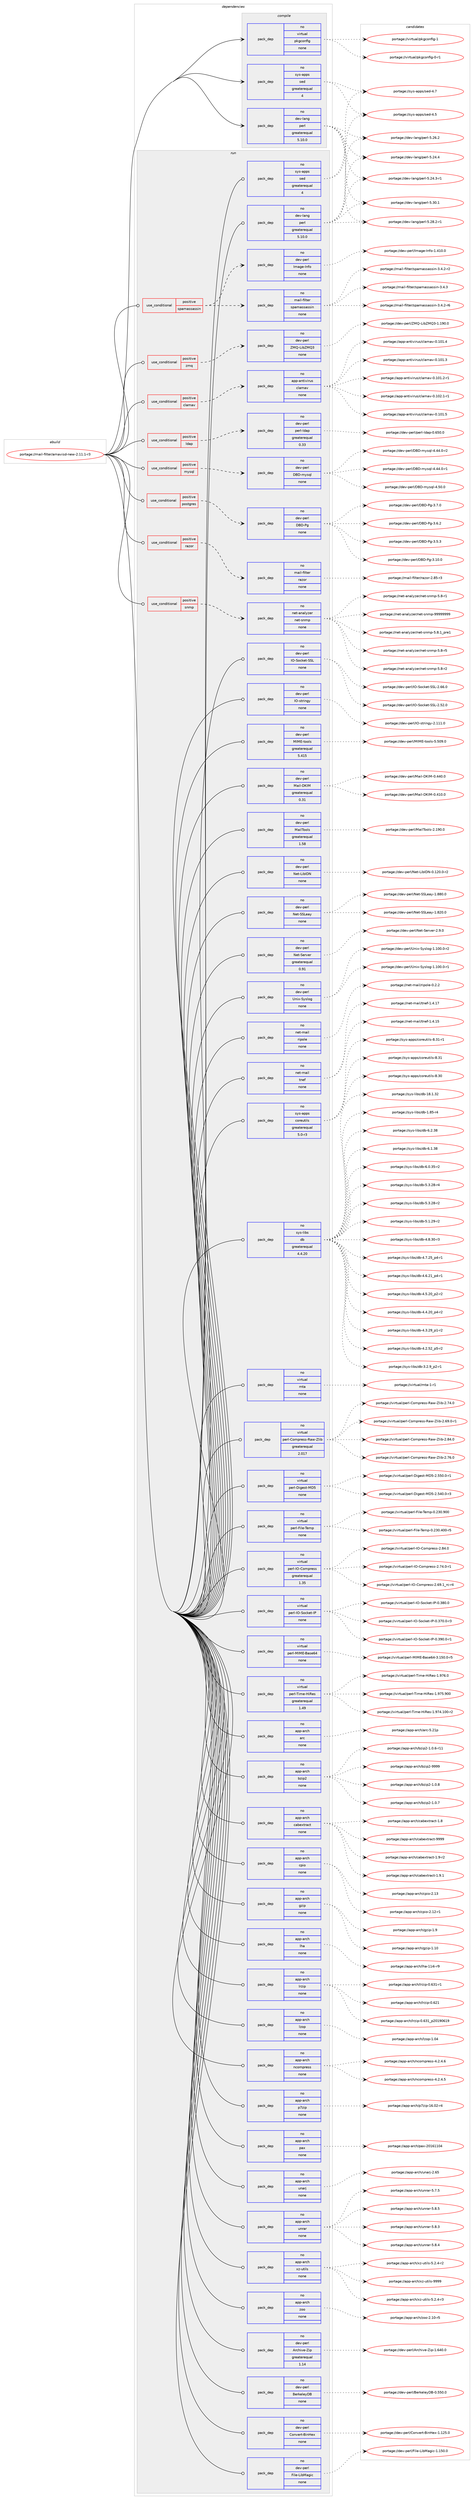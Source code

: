 digraph prolog {

# *************
# Graph options
# *************

newrank=true;
concentrate=true;
compound=true;
graph [rankdir=LR,fontname=Helvetica,fontsize=10,ranksep=1.5];#, ranksep=2.5, nodesep=0.2];
edge  [arrowhead=vee];
node  [fontname=Helvetica,fontsize=10];

# **********
# The ebuild
# **********

subgraph cluster_leftcol {
color=gray;
label=<<i>ebuild</i>>;
id [label="portage://mail-filter/amavisd-new-2.11.1-r3", color=red, width=4, href="../mail-filter/amavisd-new-2.11.1-r3.svg"];
}

# ****************
# The dependencies
# ****************

subgraph cluster_midcol {
color=gray;
label=<<i>dependencies</i>>;
subgraph cluster_compile {
fillcolor="#eeeeee";
style=filled;
label=<<i>compile</i>>;
subgraph pack176975 {
dependency234071 [label=<<TABLE BORDER="0" CELLBORDER="1" CELLSPACING="0" CELLPADDING="4" WIDTH="220"><TR><TD ROWSPAN="6" CELLPADDING="30">pack_dep</TD></TR><TR><TD WIDTH="110">no</TD></TR><TR><TD>dev-lang</TD></TR><TR><TD>perl</TD></TR><TR><TD>greaterequal</TD></TR><TR><TD>5.10.0</TD></TR></TABLE>>, shape=none, color=blue];
}
id:e -> dependency234071:w [weight=20,style="solid",arrowhead="vee"];
subgraph pack176976 {
dependency234072 [label=<<TABLE BORDER="0" CELLBORDER="1" CELLSPACING="0" CELLPADDING="4" WIDTH="220"><TR><TD ROWSPAN="6" CELLPADDING="30">pack_dep</TD></TR><TR><TD WIDTH="110">no</TD></TR><TR><TD>sys-apps</TD></TR><TR><TD>sed</TD></TR><TR><TD>greaterequal</TD></TR><TR><TD>4</TD></TR></TABLE>>, shape=none, color=blue];
}
id:e -> dependency234072:w [weight=20,style="solid",arrowhead="vee"];
subgraph pack176977 {
dependency234073 [label=<<TABLE BORDER="0" CELLBORDER="1" CELLSPACING="0" CELLPADDING="4" WIDTH="220"><TR><TD ROWSPAN="6" CELLPADDING="30">pack_dep</TD></TR><TR><TD WIDTH="110">no</TD></TR><TR><TD>virtual</TD></TR><TR><TD>pkgconfig</TD></TR><TR><TD>none</TD></TR><TR><TD></TD></TR></TABLE>>, shape=none, color=blue];
}
id:e -> dependency234073:w [weight=20,style="solid",arrowhead="vee"];
}
subgraph cluster_compileandrun {
fillcolor="#eeeeee";
style=filled;
label=<<i>compile and run</i>>;
}
subgraph cluster_run {
fillcolor="#eeeeee";
style=filled;
label=<<i>run</i>>;
subgraph cond53500 {
dependency234074 [label=<<TABLE BORDER="0" CELLBORDER="1" CELLSPACING="0" CELLPADDING="4"><TR><TD ROWSPAN="3" CELLPADDING="10">use_conditional</TD></TR><TR><TD>positive</TD></TR><TR><TD>clamav</TD></TR></TABLE>>, shape=none, color=red];
subgraph pack176978 {
dependency234075 [label=<<TABLE BORDER="0" CELLBORDER="1" CELLSPACING="0" CELLPADDING="4" WIDTH="220"><TR><TD ROWSPAN="6" CELLPADDING="30">pack_dep</TD></TR><TR><TD WIDTH="110">no</TD></TR><TR><TD>app-antivirus</TD></TR><TR><TD>clamav</TD></TR><TR><TD>none</TD></TR><TR><TD></TD></TR></TABLE>>, shape=none, color=blue];
}
dependency234074:e -> dependency234075:w [weight=20,style="dashed",arrowhead="vee"];
}
id:e -> dependency234074:w [weight=20,style="solid",arrowhead="odot"];
subgraph cond53501 {
dependency234076 [label=<<TABLE BORDER="0" CELLBORDER="1" CELLSPACING="0" CELLPADDING="4"><TR><TD ROWSPAN="3" CELLPADDING="10">use_conditional</TD></TR><TR><TD>positive</TD></TR><TR><TD>ldap</TD></TR></TABLE>>, shape=none, color=red];
subgraph pack176979 {
dependency234077 [label=<<TABLE BORDER="0" CELLBORDER="1" CELLSPACING="0" CELLPADDING="4" WIDTH="220"><TR><TD ROWSPAN="6" CELLPADDING="30">pack_dep</TD></TR><TR><TD WIDTH="110">no</TD></TR><TR><TD>dev-perl</TD></TR><TR><TD>perl-ldap</TD></TR><TR><TD>greaterequal</TD></TR><TR><TD>0.33</TD></TR></TABLE>>, shape=none, color=blue];
}
dependency234076:e -> dependency234077:w [weight=20,style="dashed",arrowhead="vee"];
}
id:e -> dependency234076:w [weight=20,style="solid",arrowhead="odot"];
subgraph cond53502 {
dependency234078 [label=<<TABLE BORDER="0" CELLBORDER="1" CELLSPACING="0" CELLPADDING="4"><TR><TD ROWSPAN="3" CELLPADDING="10">use_conditional</TD></TR><TR><TD>positive</TD></TR><TR><TD>mysql</TD></TR></TABLE>>, shape=none, color=red];
subgraph pack176980 {
dependency234079 [label=<<TABLE BORDER="0" CELLBORDER="1" CELLSPACING="0" CELLPADDING="4" WIDTH="220"><TR><TD ROWSPAN="6" CELLPADDING="30">pack_dep</TD></TR><TR><TD WIDTH="110">no</TD></TR><TR><TD>dev-perl</TD></TR><TR><TD>DBD-mysql</TD></TR><TR><TD>none</TD></TR><TR><TD></TD></TR></TABLE>>, shape=none, color=blue];
}
dependency234078:e -> dependency234079:w [weight=20,style="dashed",arrowhead="vee"];
}
id:e -> dependency234078:w [weight=20,style="solid",arrowhead="odot"];
subgraph cond53503 {
dependency234080 [label=<<TABLE BORDER="0" CELLBORDER="1" CELLSPACING="0" CELLPADDING="4"><TR><TD ROWSPAN="3" CELLPADDING="10">use_conditional</TD></TR><TR><TD>positive</TD></TR><TR><TD>postgres</TD></TR></TABLE>>, shape=none, color=red];
subgraph pack176981 {
dependency234081 [label=<<TABLE BORDER="0" CELLBORDER="1" CELLSPACING="0" CELLPADDING="4" WIDTH="220"><TR><TD ROWSPAN="6" CELLPADDING="30">pack_dep</TD></TR><TR><TD WIDTH="110">no</TD></TR><TR><TD>dev-perl</TD></TR><TR><TD>DBD-Pg</TD></TR><TR><TD>none</TD></TR><TR><TD></TD></TR></TABLE>>, shape=none, color=blue];
}
dependency234080:e -> dependency234081:w [weight=20,style="dashed",arrowhead="vee"];
}
id:e -> dependency234080:w [weight=20,style="solid",arrowhead="odot"];
subgraph cond53504 {
dependency234082 [label=<<TABLE BORDER="0" CELLBORDER="1" CELLSPACING="0" CELLPADDING="4"><TR><TD ROWSPAN="3" CELLPADDING="10">use_conditional</TD></TR><TR><TD>positive</TD></TR><TR><TD>razor</TD></TR></TABLE>>, shape=none, color=red];
subgraph pack176982 {
dependency234083 [label=<<TABLE BORDER="0" CELLBORDER="1" CELLSPACING="0" CELLPADDING="4" WIDTH="220"><TR><TD ROWSPAN="6" CELLPADDING="30">pack_dep</TD></TR><TR><TD WIDTH="110">no</TD></TR><TR><TD>mail-filter</TD></TR><TR><TD>razor</TD></TR><TR><TD>none</TD></TR><TR><TD></TD></TR></TABLE>>, shape=none, color=blue];
}
dependency234082:e -> dependency234083:w [weight=20,style="dashed",arrowhead="vee"];
}
id:e -> dependency234082:w [weight=20,style="solid",arrowhead="odot"];
subgraph cond53505 {
dependency234084 [label=<<TABLE BORDER="0" CELLBORDER="1" CELLSPACING="0" CELLPADDING="4"><TR><TD ROWSPAN="3" CELLPADDING="10">use_conditional</TD></TR><TR><TD>positive</TD></TR><TR><TD>snmp</TD></TR></TABLE>>, shape=none, color=red];
subgraph pack176983 {
dependency234085 [label=<<TABLE BORDER="0" CELLBORDER="1" CELLSPACING="0" CELLPADDING="4" WIDTH="220"><TR><TD ROWSPAN="6" CELLPADDING="30">pack_dep</TD></TR><TR><TD WIDTH="110">no</TD></TR><TR><TD>net-analyzer</TD></TR><TR><TD>net-snmp</TD></TR><TR><TD>none</TD></TR><TR><TD></TD></TR></TABLE>>, shape=none, color=blue];
}
dependency234084:e -> dependency234085:w [weight=20,style="dashed",arrowhead="vee"];
}
id:e -> dependency234084:w [weight=20,style="solid",arrowhead="odot"];
subgraph cond53506 {
dependency234086 [label=<<TABLE BORDER="0" CELLBORDER="1" CELLSPACING="0" CELLPADDING="4"><TR><TD ROWSPAN="3" CELLPADDING="10">use_conditional</TD></TR><TR><TD>positive</TD></TR><TR><TD>spamassassin</TD></TR></TABLE>>, shape=none, color=red];
subgraph pack176984 {
dependency234087 [label=<<TABLE BORDER="0" CELLBORDER="1" CELLSPACING="0" CELLPADDING="4" WIDTH="220"><TR><TD ROWSPAN="6" CELLPADDING="30">pack_dep</TD></TR><TR><TD WIDTH="110">no</TD></TR><TR><TD>mail-filter</TD></TR><TR><TD>spamassassin</TD></TR><TR><TD>none</TD></TR><TR><TD></TD></TR></TABLE>>, shape=none, color=blue];
}
dependency234086:e -> dependency234087:w [weight=20,style="dashed",arrowhead="vee"];
subgraph pack176985 {
dependency234088 [label=<<TABLE BORDER="0" CELLBORDER="1" CELLSPACING="0" CELLPADDING="4" WIDTH="220"><TR><TD ROWSPAN="6" CELLPADDING="30">pack_dep</TD></TR><TR><TD WIDTH="110">no</TD></TR><TR><TD>dev-perl</TD></TR><TR><TD>Image-Info</TD></TR><TR><TD>none</TD></TR><TR><TD></TD></TR></TABLE>>, shape=none, color=blue];
}
dependency234086:e -> dependency234088:w [weight=20,style="dashed",arrowhead="vee"];
}
id:e -> dependency234086:w [weight=20,style="solid",arrowhead="odot"];
subgraph cond53507 {
dependency234089 [label=<<TABLE BORDER="0" CELLBORDER="1" CELLSPACING="0" CELLPADDING="4"><TR><TD ROWSPAN="3" CELLPADDING="10">use_conditional</TD></TR><TR><TD>positive</TD></TR><TR><TD>zmq</TD></TR></TABLE>>, shape=none, color=red];
subgraph pack176986 {
dependency234090 [label=<<TABLE BORDER="0" CELLBORDER="1" CELLSPACING="0" CELLPADDING="4" WIDTH="220"><TR><TD ROWSPAN="6" CELLPADDING="30">pack_dep</TD></TR><TR><TD WIDTH="110">no</TD></TR><TR><TD>dev-perl</TD></TR><TR><TD>ZMQ-LibZMQ3</TD></TR><TR><TD>none</TD></TR><TR><TD></TD></TR></TABLE>>, shape=none, color=blue];
}
dependency234089:e -> dependency234090:w [weight=20,style="dashed",arrowhead="vee"];
}
id:e -> dependency234089:w [weight=20,style="solid",arrowhead="odot"];
subgraph pack176987 {
dependency234091 [label=<<TABLE BORDER="0" CELLBORDER="1" CELLSPACING="0" CELLPADDING="4" WIDTH="220"><TR><TD ROWSPAN="6" CELLPADDING="30">pack_dep</TD></TR><TR><TD WIDTH="110">no</TD></TR><TR><TD>app-arch</TD></TR><TR><TD>arc</TD></TR><TR><TD>none</TD></TR><TR><TD></TD></TR></TABLE>>, shape=none, color=blue];
}
id:e -> dependency234091:w [weight=20,style="solid",arrowhead="odot"];
subgraph pack176988 {
dependency234092 [label=<<TABLE BORDER="0" CELLBORDER="1" CELLSPACING="0" CELLPADDING="4" WIDTH="220"><TR><TD ROWSPAN="6" CELLPADDING="30">pack_dep</TD></TR><TR><TD WIDTH="110">no</TD></TR><TR><TD>app-arch</TD></TR><TR><TD>bzip2</TD></TR><TR><TD>none</TD></TR><TR><TD></TD></TR></TABLE>>, shape=none, color=blue];
}
id:e -> dependency234092:w [weight=20,style="solid",arrowhead="odot"];
subgraph pack176989 {
dependency234093 [label=<<TABLE BORDER="0" CELLBORDER="1" CELLSPACING="0" CELLPADDING="4" WIDTH="220"><TR><TD ROWSPAN="6" CELLPADDING="30">pack_dep</TD></TR><TR><TD WIDTH="110">no</TD></TR><TR><TD>app-arch</TD></TR><TR><TD>cabextract</TD></TR><TR><TD>none</TD></TR><TR><TD></TD></TR></TABLE>>, shape=none, color=blue];
}
id:e -> dependency234093:w [weight=20,style="solid",arrowhead="odot"];
subgraph pack176990 {
dependency234094 [label=<<TABLE BORDER="0" CELLBORDER="1" CELLSPACING="0" CELLPADDING="4" WIDTH="220"><TR><TD ROWSPAN="6" CELLPADDING="30">pack_dep</TD></TR><TR><TD WIDTH="110">no</TD></TR><TR><TD>app-arch</TD></TR><TR><TD>cpio</TD></TR><TR><TD>none</TD></TR><TR><TD></TD></TR></TABLE>>, shape=none, color=blue];
}
id:e -> dependency234094:w [weight=20,style="solid",arrowhead="odot"];
subgraph pack176991 {
dependency234095 [label=<<TABLE BORDER="0" CELLBORDER="1" CELLSPACING="0" CELLPADDING="4" WIDTH="220"><TR><TD ROWSPAN="6" CELLPADDING="30">pack_dep</TD></TR><TR><TD WIDTH="110">no</TD></TR><TR><TD>app-arch</TD></TR><TR><TD>gzip</TD></TR><TR><TD>none</TD></TR><TR><TD></TD></TR></TABLE>>, shape=none, color=blue];
}
id:e -> dependency234095:w [weight=20,style="solid",arrowhead="odot"];
subgraph pack176992 {
dependency234096 [label=<<TABLE BORDER="0" CELLBORDER="1" CELLSPACING="0" CELLPADDING="4" WIDTH="220"><TR><TD ROWSPAN="6" CELLPADDING="30">pack_dep</TD></TR><TR><TD WIDTH="110">no</TD></TR><TR><TD>app-arch</TD></TR><TR><TD>lha</TD></TR><TR><TD>none</TD></TR><TR><TD></TD></TR></TABLE>>, shape=none, color=blue];
}
id:e -> dependency234096:w [weight=20,style="solid",arrowhead="odot"];
subgraph pack176993 {
dependency234097 [label=<<TABLE BORDER="0" CELLBORDER="1" CELLSPACING="0" CELLPADDING="4" WIDTH="220"><TR><TD ROWSPAN="6" CELLPADDING="30">pack_dep</TD></TR><TR><TD WIDTH="110">no</TD></TR><TR><TD>app-arch</TD></TR><TR><TD>lrzip</TD></TR><TR><TD>none</TD></TR><TR><TD></TD></TR></TABLE>>, shape=none, color=blue];
}
id:e -> dependency234097:w [weight=20,style="solid",arrowhead="odot"];
subgraph pack176994 {
dependency234098 [label=<<TABLE BORDER="0" CELLBORDER="1" CELLSPACING="0" CELLPADDING="4" WIDTH="220"><TR><TD ROWSPAN="6" CELLPADDING="30">pack_dep</TD></TR><TR><TD WIDTH="110">no</TD></TR><TR><TD>app-arch</TD></TR><TR><TD>lzop</TD></TR><TR><TD>none</TD></TR><TR><TD></TD></TR></TABLE>>, shape=none, color=blue];
}
id:e -> dependency234098:w [weight=20,style="solid",arrowhead="odot"];
subgraph pack176995 {
dependency234099 [label=<<TABLE BORDER="0" CELLBORDER="1" CELLSPACING="0" CELLPADDING="4" WIDTH="220"><TR><TD ROWSPAN="6" CELLPADDING="30">pack_dep</TD></TR><TR><TD WIDTH="110">no</TD></TR><TR><TD>app-arch</TD></TR><TR><TD>ncompress</TD></TR><TR><TD>none</TD></TR><TR><TD></TD></TR></TABLE>>, shape=none, color=blue];
}
id:e -> dependency234099:w [weight=20,style="solid",arrowhead="odot"];
subgraph pack176996 {
dependency234100 [label=<<TABLE BORDER="0" CELLBORDER="1" CELLSPACING="0" CELLPADDING="4" WIDTH="220"><TR><TD ROWSPAN="6" CELLPADDING="30">pack_dep</TD></TR><TR><TD WIDTH="110">no</TD></TR><TR><TD>app-arch</TD></TR><TR><TD>p7zip</TD></TR><TR><TD>none</TD></TR><TR><TD></TD></TR></TABLE>>, shape=none, color=blue];
}
id:e -> dependency234100:w [weight=20,style="solid",arrowhead="odot"];
subgraph pack176997 {
dependency234101 [label=<<TABLE BORDER="0" CELLBORDER="1" CELLSPACING="0" CELLPADDING="4" WIDTH="220"><TR><TD ROWSPAN="6" CELLPADDING="30">pack_dep</TD></TR><TR><TD WIDTH="110">no</TD></TR><TR><TD>app-arch</TD></TR><TR><TD>pax</TD></TR><TR><TD>none</TD></TR><TR><TD></TD></TR></TABLE>>, shape=none, color=blue];
}
id:e -> dependency234101:w [weight=20,style="solid",arrowhead="odot"];
subgraph pack176998 {
dependency234102 [label=<<TABLE BORDER="0" CELLBORDER="1" CELLSPACING="0" CELLPADDING="4" WIDTH="220"><TR><TD ROWSPAN="6" CELLPADDING="30">pack_dep</TD></TR><TR><TD WIDTH="110">no</TD></TR><TR><TD>app-arch</TD></TR><TR><TD>unarj</TD></TR><TR><TD>none</TD></TR><TR><TD></TD></TR></TABLE>>, shape=none, color=blue];
}
id:e -> dependency234102:w [weight=20,style="solid",arrowhead="odot"];
subgraph pack176999 {
dependency234103 [label=<<TABLE BORDER="0" CELLBORDER="1" CELLSPACING="0" CELLPADDING="4" WIDTH="220"><TR><TD ROWSPAN="6" CELLPADDING="30">pack_dep</TD></TR><TR><TD WIDTH="110">no</TD></TR><TR><TD>app-arch</TD></TR><TR><TD>unrar</TD></TR><TR><TD>none</TD></TR><TR><TD></TD></TR></TABLE>>, shape=none, color=blue];
}
id:e -> dependency234103:w [weight=20,style="solid",arrowhead="odot"];
subgraph pack177000 {
dependency234104 [label=<<TABLE BORDER="0" CELLBORDER="1" CELLSPACING="0" CELLPADDING="4" WIDTH="220"><TR><TD ROWSPAN="6" CELLPADDING="30">pack_dep</TD></TR><TR><TD WIDTH="110">no</TD></TR><TR><TD>app-arch</TD></TR><TR><TD>xz-utils</TD></TR><TR><TD>none</TD></TR><TR><TD></TD></TR></TABLE>>, shape=none, color=blue];
}
id:e -> dependency234104:w [weight=20,style="solid",arrowhead="odot"];
subgraph pack177001 {
dependency234105 [label=<<TABLE BORDER="0" CELLBORDER="1" CELLSPACING="0" CELLPADDING="4" WIDTH="220"><TR><TD ROWSPAN="6" CELLPADDING="30">pack_dep</TD></TR><TR><TD WIDTH="110">no</TD></TR><TR><TD>app-arch</TD></TR><TR><TD>zoo</TD></TR><TR><TD>none</TD></TR><TR><TD></TD></TR></TABLE>>, shape=none, color=blue];
}
id:e -> dependency234105:w [weight=20,style="solid",arrowhead="odot"];
subgraph pack177002 {
dependency234106 [label=<<TABLE BORDER="0" CELLBORDER="1" CELLSPACING="0" CELLPADDING="4" WIDTH="220"><TR><TD ROWSPAN="6" CELLPADDING="30">pack_dep</TD></TR><TR><TD WIDTH="110">no</TD></TR><TR><TD>dev-lang</TD></TR><TR><TD>perl</TD></TR><TR><TD>greaterequal</TD></TR><TR><TD>5.10.0</TD></TR></TABLE>>, shape=none, color=blue];
}
id:e -> dependency234106:w [weight=20,style="solid",arrowhead="odot"];
subgraph pack177003 {
dependency234107 [label=<<TABLE BORDER="0" CELLBORDER="1" CELLSPACING="0" CELLPADDING="4" WIDTH="220"><TR><TD ROWSPAN="6" CELLPADDING="30">pack_dep</TD></TR><TR><TD WIDTH="110">no</TD></TR><TR><TD>dev-perl</TD></TR><TR><TD>Archive-Zip</TD></TR><TR><TD>greaterequal</TD></TR><TR><TD>1.14</TD></TR></TABLE>>, shape=none, color=blue];
}
id:e -> dependency234107:w [weight=20,style="solid",arrowhead="odot"];
subgraph pack177004 {
dependency234108 [label=<<TABLE BORDER="0" CELLBORDER="1" CELLSPACING="0" CELLPADDING="4" WIDTH="220"><TR><TD ROWSPAN="6" CELLPADDING="30">pack_dep</TD></TR><TR><TD WIDTH="110">no</TD></TR><TR><TD>dev-perl</TD></TR><TR><TD>BerkeleyDB</TD></TR><TR><TD>none</TD></TR><TR><TD></TD></TR></TABLE>>, shape=none, color=blue];
}
id:e -> dependency234108:w [weight=20,style="solid",arrowhead="odot"];
subgraph pack177005 {
dependency234109 [label=<<TABLE BORDER="0" CELLBORDER="1" CELLSPACING="0" CELLPADDING="4" WIDTH="220"><TR><TD ROWSPAN="6" CELLPADDING="30">pack_dep</TD></TR><TR><TD WIDTH="110">no</TD></TR><TR><TD>dev-perl</TD></TR><TR><TD>Convert-BinHex</TD></TR><TR><TD>none</TD></TR><TR><TD></TD></TR></TABLE>>, shape=none, color=blue];
}
id:e -> dependency234109:w [weight=20,style="solid",arrowhead="odot"];
subgraph pack177006 {
dependency234110 [label=<<TABLE BORDER="0" CELLBORDER="1" CELLSPACING="0" CELLPADDING="4" WIDTH="220"><TR><TD ROWSPAN="6" CELLPADDING="30">pack_dep</TD></TR><TR><TD WIDTH="110">no</TD></TR><TR><TD>dev-perl</TD></TR><TR><TD>File-LibMagic</TD></TR><TR><TD>none</TD></TR><TR><TD></TD></TR></TABLE>>, shape=none, color=blue];
}
id:e -> dependency234110:w [weight=20,style="solid",arrowhead="odot"];
subgraph pack177007 {
dependency234111 [label=<<TABLE BORDER="0" CELLBORDER="1" CELLSPACING="0" CELLPADDING="4" WIDTH="220"><TR><TD ROWSPAN="6" CELLPADDING="30">pack_dep</TD></TR><TR><TD WIDTH="110">no</TD></TR><TR><TD>dev-perl</TD></TR><TR><TD>IO-Socket-SSL</TD></TR><TR><TD>none</TD></TR><TR><TD></TD></TR></TABLE>>, shape=none, color=blue];
}
id:e -> dependency234111:w [weight=20,style="solid",arrowhead="odot"];
subgraph pack177008 {
dependency234112 [label=<<TABLE BORDER="0" CELLBORDER="1" CELLSPACING="0" CELLPADDING="4" WIDTH="220"><TR><TD ROWSPAN="6" CELLPADDING="30">pack_dep</TD></TR><TR><TD WIDTH="110">no</TD></TR><TR><TD>dev-perl</TD></TR><TR><TD>IO-stringy</TD></TR><TR><TD>none</TD></TR><TR><TD></TD></TR></TABLE>>, shape=none, color=blue];
}
id:e -> dependency234112:w [weight=20,style="solid",arrowhead="odot"];
subgraph pack177009 {
dependency234113 [label=<<TABLE BORDER="0" CELLBORDER="1" CELLSPACING="0" CELLPADDING="4" WIDTH="220"><TR><TD ROWSPAN="6" CELLPADDING="30">pack_dep</TD></TR><TR><TD WIDTH="110">no</TD></TR><TR><TD>dev-perl</TD></TR><TR><TD>MIME-tools</TD></TR><TR><TD>greaterequal</TD></TR><TR><TD>5.415</TD></TR></TABLE>>, shape=none, color=blue];
}
id:e -> dependency234113:w [weight=20,style="solid",arrowhead="odot"];
subgraph pack177010 {
dependency234114 [label=<<TABLE BORDER="0" CELLBORDER="1" CELLSPACING="0" CELLPADDING="4" WIDTH="220"><TR><TD ROWSPAN="6" CELLPADDING="30">pack_dep</TD></TR><TR><TD WIDTH="110">no</TD></TR><TR><TD>dev-perl</TD></TR><TR><TD>Mail-DKIM</TD></TR><TR><TD>greaterequal</TD></TR><TR><TD>0.31</TD></TR></TABLE>>, shape=none, color=blue];
}
id:e -> dependency234114:w [weight=20,style="solid",arrowhead="odot"];
subgraph pack177011 {
dependency234115 [label=<<TABLE BORDER="0" CELLBORDER="1" CELLSPACING="0" CELLPADDING="4" WIDTH="220"><TR><TD ROWSPAN="6" CELLPADDING="30">pack_dep</TD></TR><TR><TD WIDTH="110">no</TD></TR><TR><TD>dev-perl</TD></TR><TR><TD>MailTools</TD></TR><TR><TD>greaterequal</TD></TR><TR><TD>1.58</TD></TR></TABLE>>, shape=none, color=blue];
}
id:e -> dependency234115:w [weight=20,style="solid",arrowhead="odot"];
subgraph pack177012 {
dependency234116 [label=<<TABLE BORDER="0" CELLBORDER="1" CELLSPACING="0" CELLPADDING="4" WIDTH="220"><TR><TD ROWSPAN="6" CELLPADDING="30">pack_dep</TD></TR><TR><TD WIDTH="110">no</TD></TR><TR><TD>dev-perl</TD></TR><TR><TD>Net-LibIDN</TD></TR><TR><TD>none</TD></TR><TR><TD></TD></TR></TABLE>>, shape=none, color=blue];
}
id:e -> dependency234116:w [weight=20,style="solid",arrowhead="odot"];
subgraph pack177013 {
dependency234117 [label=<<TABLE BORDER="0" CELLBORDER="1" CELLSPACING="0" CELLPADDING="4" WIDTH="220"><TR><TD ROWSPAN="6" CELLPADDING="30">pack_dep</TD></TR><TR><TD WIDTH="110">no</TD></TR><TR><TD>dev-perl</TD></TR><TR><TD>Net-SSLeay</TD></TR><TR><TD>none</TD></TR><TR><TD></TD></TR></TABLE>>, shape=none, color=blue];
}
id:e -> dependency234117:w [weight=20,style="solid",arrowhead="odot"];
subgraph pack177014 {
dependency234118 [label=<<TABLE BORDER="0" CELLBORDER="1" CELLSPACING="0" CELLPADDING="4" WIDTH="220"><TR><TD ROWSPAN="6" CELLPADDING="30">pack_dep</TD></TR><TR><TD WIDTH="110">no</TD></TR><TR><TD>dev-perl</TD></TR><TR><TD>Net-Server</TD></TR><TR><TD>greaterequal</TD></TR><TR><TD>0.91</TD></TR></TABLE>>, shape=none, color=blue];
}
id:e -> dependency234118:w [weight=20,style="solid",arrowhead="odot"];
subgraph pack177015 {
dependency234119 [label=<<TABLE BORDER="0" CELLBORDER="1" CELLSPACING="0" CELLPADDING="4" WIDTH="220"><TR><TD ROWSPAN="6" CELLPADDING="30">pack_dep</TD></TR><TR><TD WIDTH="110">no</TD></TR><TR><TD>dev-perl</TD></TR><TR><TD>Unix-Syslog</TD></TR><TR><TD>none</TD></TR><TR><TD></TD></TR></TABLE>>, shape=none, color=blue];
}
id:e -> dependency234119:w [weight=20,style="solid",arrowhead="odot"];
subgraph pack177016 {
dependency234120 [label=<<TABLE BORDER="0" CELLBORDER="1" CELLSPACING="0" CELLPADDING="4" WIDTH="220"><TR><TD ROWSPAN="6" CELLPADDING="30">pack_dep</TD></TR><TR><TD WIDTH="110">no</TD></TR><TR><TD>net-mail</TD></TR><TR><TD>ripole</TD></TR><TR><TD>none</TD></TR><TR><TD></TD></TR></TABLE>>, shape=none, color=blue];
}
id:e -> dependency234120:w [weight=20,style="solid",arrowhead="odot"];
subgraph pack177017 {
dependency234121 [label=<<TABLE BORDER="0" CELLBORDER="1" CELLSPACING="0" CELLPADDING="4" WIDTH="220"><TR><TD ROWSPAN="6" CELLPADDING="30">pack_dep</TD></TR><TR><TD WIDTH="110">no</TD></TR><TR><TD>net-mail</TD></TR><TR><TD>tnef</TD></TR><TR><TD>none</TD></TR><TR><TD></TD></TR></TABLE>>, shape=none, color=blue];
}
id:e -> dependency234121:w [weight=20,style="solid",arrowhead="odot"];
subgraph pack177018 {
dependency234122 [label=<<TABLE BORDER="0" CELLBORDER="1" CELLSPACING="0" CELLPADDING="4" WIDTH="220"><TR><TD ROWSPAN="6" CELLPADDING="30">pack_dep</TD></TR><TR><TD WIDTH="110">no</TD></TR><TR><TD>sys-apps</TD></TR><TR><TD>coreutils</TD></TR><TR><TD>greaterequal</TD></TR><TR><TD>5.0-r3</TD></TR></TABLE>>, shape=none, color=blue];
}
id:e -> dependency234122:w [weight=20,style="solid",arrowhead="odot"];
subgraph pack177019 {
dependency234123 [label=<<TABLE BORDER="0" CELLBORDER="1" CELLSPACING="0" CELLPADDING="4" WIDTH="220"><TR><TD ROWSPAN="6" CELLPADDING="30">pack_dep</TD></TR><TR><TD WIDTH="110">no</TD></TR><TR><TD>sys-apps</TD></TR><TR><TD>sed</TD></TR><TR><TD>greaterequal</TD></TR><TR><TD>4</TD></TR></TABLE>>, shape=none, color=blue];
}
id:e -> dependency234123:w [weight=20,style="solid",arrowhead="odot"];
subgraph pack177020 {
dependency234124 [label=<<TABLE BORDER="0" CELLBORDER="1" CELLSPACING="0" CELLPADDING="4" WIDTH="220"><TR><TD ROWSPAN="6" CELLPADDING="30">pack_dep</TD></TR><TR><TD WIDTH="110">no</TD></TR><TR><TD>sys-libs</TD></TR><TR><TD>db</TD></TR><TR><TD>greaterequal</TD></TR><TR><TD>4.4.20</TD></TR></TABLE>>, shape=none, color=blue];
}
id:e -> dependency234124:w [weight=20,style="solid",arrowhead="odot"];
subgraph pack177021 {
dependency234125 [label=<<TABLE BORDER="0" CELLBORDER="1" CELLSPACING="0" CELLPADDING="4" WIDTH="220"><TR><TD ROWSPAN="6" CELLPADDING="30">pack_dep</TD></TR><TR><TD WIDTH="110">no</TD></TR><TR><TD>virtual</TD></TR><TR><TD>mta</TD></TR><TR><TD>none</TD></TR><TR><TD></TD></TR></TABLE>>, shape=none, color=blue];
}
id:e -> dependency234125:w [weight=20,style="solid",arrowhead="odot"];
subgraph pack177022 {
dependency234126 [label=<<TABLE BORDER="0" CELLBORDER="1" CELLSPACING="0" CELLPADDING="4" WIDTH="220"><TR><TD ROWSPAN="6" CELLPADDING="30">pack_dep</TD></TR><TR><TD WIDTH="110">no</TD></TR><TR><TD>virtual</TD></TR><TR><TD>perl-Compress-Raw-Zlib</TD></TR><TR><TD>greaterequal</TD></TR><TR><TD>2.017</TD></TR></TABLE>>, shape=none, color=blue];
}
id:e -> dependency234126:w [weight=20,style="solid",arrowhead="odot"];
subgraph pack177023 {
dependency234127 [label=<<TABLE BORDER="0" CELLBORDER="1" CELLSPACING="0" CELLPADDING="4" WIDTH="220"><TR><TD ROWSPAN="6" CELLPADDING="30">pack_dep</TD></TR><TR><TD WIDTH="110">no</TD></TR><TR><TD>virtual</TD></TR><TR><TD>perl-Digest-MD5</TD></TR><TR><TD>none</TD></TR><TR><TD></TD></TR></TABLE>>, shape=none, color=blue];
}
id:e -> dependency234127:w [weight=20,style="solid",arrowhead="odot"];
subgraph pack177024 {
dependency234128 [label=<<TABLE BORDER="0" CELLBORDER="1" CELLSPACING="0" CELLPADDING="4" WIDTH="220"><TR><TD ROWSPAN="6" CELLPADDING="30">pack_dep</TD></TR><TR><TD WIDTH="110">no</TD></TR><TR><TD>virtual</TD></TR><TR><TD>perl-File-Temp</TD></TR><TR><TD>none</TD></TR><TR><TD></TD></TR></TABLE>>, shape=none, color=blue];
}
id:e -> dependency234128:w [weight=20,style="solid",arrowhead="odot"];
subgraph pack177025 {
dependency234129 [label=<<TABLE BORDER="0" CELLBORDER="1" CELLSPACING="0" CELLPADDING="4" WIDTH="220"><TR><TD ROWSPAN="6" CELLPADDING="30">pack_dep</TD></TR><TR><TD WIDTH="110">no</TD></TR><TR><TD>virtual</TD></TR><TR><TD>perl-IO-Compress</TD></TR><TR><TD>greaterequal</TD></TR><TR><TD>1.35</TD></TR></TABLE>>, shape=none, color=blue];
}
id:e -> dependency234129:w [weight=20,style="solid",arrowhead="odot"];
subgraph pack177026 {
dependency234130 [label=<<TABLE BORDER="0" CELLBORDER="1" CELLSPACING="0" CELLPADDING="4" WIDTH="220"><TR><TD ROWSPAN="6" CELLPADDING="30">pack_dep</TD></TR><TR><TD WIDTH="110">no</TD></TR><TR><TD>virtual</TD></TR><TR><TD>perl-IO-Socket-IP</TD></TR><TR><TD>none</TD></TR><TR><TD></TD></TR></TABLE>>, shape=none, color=blue];
}
id:e -> dependency234130:w [weight=20,style="solid",arrowhead="odot"];
subgraph pack177027 {
dependency234131 [label=<<TABLE BORDER="0" CELLBORDER="1" CELLSPACING="0" CELLPADDING="4" WIDTH="220"><TR><TD ROWSPAN="6" CELLPADDING="30">pack_dep</TD></TR><TR><TD WIDTH="110">no</TD></TR><TR><TD>virtual</TD></TR><TR><TD>perl-MIME-Base64</TD></TR><TR><TD>none</TD></TR><TR><TD></TD></TR></TABLE>>, shape=none, color=blue];
}
id:e -> dependency234131:w [weight=20,style="solid",arrowhead="odot"];
subgraph pack177028 {
dependency234132 [label=<<TABLE BORDER="0" CELLBORDER="1" CELLSPACING="0" CELLPADDING="4" WIDTH="220"><TR><TD ROWSPAN="6" CELLPADDING="30">pack_dep</TD></TR><TR><TD WIDTH="110">no</TD></TR><TR><TD>virtual</TD></TR><TR><TD>perl-Time-HiRes</TD></TR><TR><TD>greaterequal</TD></TR><TR><TD>1.49</TD></TR></TABLE>>, shape=none, color=blue];
}
id:e -> dependency234132:w [weight=20,style="solid",arrowhead="odot"];
}
}

# **************
# The candidates
# **************

subgraph cluster_choices {
rank=same;
color=gray;
label=<<i>candidates</i>>;

subgraph choice176975 {
color=black;
nodesep=1;
choice10010111845108971101034711210111410845534651484649 [label="portage://dev-lang/perl-5.30.1", color=red, width=4,href="../dev-lang/perl-5.30.1.svg"];
choice100101118451089711010347112101114108455346505646504511449 [label="portage://dev-lang/perl-5.28.2-r1", color=red, width=4,href="../dev-lang/perl-5.28.2-r1.svg"];
choice10010111845108971101034711210111410845534650544650 [label="portage://dev-lang/perl-5.26.2", color=red, width=4,href="../dev-lang/perl-5.26.2.svg"];
choice10010111845108971101034711210111410845534650524652 [label="portage://dev-lang/perl-5.24.4", color=red, width=4,href="../dev-lang/perl-5.24.4.svg"];
choice100101118451089711010347112101114108455346505246514511449 [label="portage://dev-lang/perl-5.24.3-r1", color=red, width=4,href="../dev-lang/perl-5.24.3-r1.svg"];
dependency234071:e -> choice10010111845108971101034711210111410845534651484649:w [style=dotted,weight="100"];
dependency234071:e -> choice100101118451089711010347112101114108455346505646504511449:w [style=dotted,weight="100"];
dependency234071:e -> choice10010111845108971101034711210111410845534650544650:w [style=dotted,weight="100"];
dependency234071:e -> choice10010111845108971101034711210111410845534650524652:w [style=dotted,weight="100"];
dependency234071:e -> choice100101118451089711010347112101114108455346505246514511449:w [style=dotted,weight="100"];
}
subgraph choice176976 {
color=black;
nodesep=1;
choice11512111545971121121154711510110045524655 [label="portage://sys-apps/sed-4.7", color=red, width=4,href="../sys-apps/sed-4.7.svg"];
choice11512111545971121121154711510110045524653 [label="portage://sys-apps/sed-4.5", color=red, width=4,href="../sys-apps/sed-4.5.svg"];
dependency234072:e -> choice11512111545971121121154711510110045524655:w [style=dotted,weight="100"];
dependency234072:e -> choice11512111545971121121154711510110045524653:w [style=dotted,weight="100"];
}
subgraph choice176977 {
color=black;
nodesep=1;
choice1181051141161179710847112107103991111101021051034549 [label="portage://virtual/pkgconfig-1", color=red, width=4,href="../virtual/pkgconfig-1.svg"];
choice11810511411611797108471121071039911111010210510345484511449 [label="portage://virtual/pkgconfig-0-r1", color=red, width=4,href="../virtual/pkgconfig-0-r1.svg"];
dependency234073:e -> choice1181051141161179710847112107103991111101021051034549:w [style=dotted,weight="100"];
dependency234073:e -> choice11810511411611797108471121071039911111010210510345484511449:w [style=dotted,weight="100"];
}
subgraph choice176978 {
color=black;
nodesep=1;
choice9711211245971101161051181051141171154799108971099711845484649485046494511449 [label="portage://app-antivirus/clamav-0.102.1-r1", color=red, width=4,href="../app-antivirus/clamav-0.102.1-r1.svg"];
choice971121124597110116105118105114117115479910897109971184548464948494653 [label="portage://app-antivirus/clamav-0.101.5", color=red, width=4,href="../app-antivirus/clamav-0.101.5.svg"];
choice971121124597110116105118105114117115479910897109971184548464948494652 [label="portage://app-antivirus/clamav-0.101.4", color=red, width=4,href="../app-antivirus/clamav-0.101.4.svg"];
choice971121124597110116105118105114117115479910897109971184548464948494651 [label="portage://app-antivirus/clamav-0.101.3", color=red, width=4,href="../app-antivirus/clamav-0.101.3.svg"];
choice9711211245971101161051181051141171154799108971099711845484649484946504511449 [label="portage://app-antivirus/clamav-0.101.2-r1", color=red, width=4,href="../app-antivirus/clamav-0.101.2-r1.svg"];
dependency234075:e -> choice9711211245971101161051181051141171154799108971099711845484649485046494511449:w [style=dotted,weight="100"];
dependency234075:e -> choice971121124597110116105118105114117115479910897109971184548464948494653:w [style=dotted,weight="100"];
dependency234075:e -> choice971121124597110116105118105114117115479910897109971184548464948494652:w [style=dotted,weight="100"];
dependency234075:e -> choice971121124597110116105118105114117115479910897109971184548464948494651:w [style=dotted,weight="100"];
dependency234075:e -> choice9711211245971101161051181051141171154799108971099711845484649484946504511449:w [style=dotted,weight="100"];
}
subgraph choice176979 {
color=black;
nodesep=1;
choice100101118451121011141084711210111410845108100971124548465453484648 [label="portage://dev-perl/perl-ldap-0.650.0", color=red, width=4,href="../dev-perl/perl-ldap-0.650.0.svg"];
dependency234077:e -> choice100101118451121011141084711210111410845108100971124548465453484648:w [style=dotted,weight="100"];
}
subgraph choice176980 {
color=black;
nodesep=1;
choice10010111845112101114108476866684510912111511310845524653484648 [label="portage://dev-perl/DBD-mysql-4.50.0", color=red, width=4,href="../dev-perl/DBD-mysql-4.50.0.svg"];
choice100101118451121011141084768666845109121115113108455246525246484511450 [label="portage://dev-perl/DBD-mysql-4.44.0-r2", color=red, width=4,href="../dev-perl/DBD-mysql-4.44.0-r2.svg"];
choice100101118451121011141084768666845109121115113108455246525246484511449 [label="portage://dev-perl/DBD-mysql-4.44.0-r1", color=red, width=4,href="../dev-perl/DBD-mysql-4.44.0-r1.svg"];
dependency234079:e -> choice10010111845112101114108476866684510912111511310845524653484648:w [style=dotted,weight="100"];
dependency234079:e -> choice100101118451121011141084768666845109121115113108455246525246484511450:w [style=dotted,weight="100"];
dependency234079:e -> choice100101118451121011141084768666845109121115113108455246525246484511449:w [style=dotted,weight="100"];
}
subgraph choice176981 {
color=black;
nodesep=1;
choice10010111845112101114108476866684580103455146554648 [label="portage://dev-perl/DBD-Pg-3.7.0", color=red, width=4,href="../dev-perl/DBD-Pg-3.7.0.svg"];
choice10010111845112101114108476866684580103455146544650 [label="portage://dev-perl/DBD-Pg-3.6.2", color=red, width=4,href="../dev-perl/DBD-Pg-3.6.2.svg"];
choice10010111845112101114108476866684580103455146534651 [label="portage://dev-perl/DBD-Pg-3.5.3", color=red, width=4,href="../dev-perl/DBD-Pg-3.5.3.svg"];
choice1001011184511210111410847686668458010345514649484648 [label="portage://dev-perl/DBD-Pg-3.10.0", color=red, width=4,href="../dev-perl/DBD-Pg-3.10.0.svg"];
dependency234081:e -> choice10010111845112101114108476866684580103455146554648:w [style=dotted,weight="100"];
dependency234081:e -> choice10010111845112101114108476866684580103455146544650:w [style=dotted,weight="100"];
dependency234081:e -> choice10010111845112101114108476866684580103455146534651:w [style=dotted,weight="100"];
dependency234081:e -> choice1001011184511210111410847686668458010345514649484648:w [style=dotted,weight="100"];
}
subgraph choice176982 {
color=black;
nodesep=1;
choice1099710510845102105108116101114471149712211111445504656534511451 [label="portage://mail-filter/razor-2.85-r3", color=red, width=4,href="../mail-filter/razor-2.85-r3.svg"];
dependency234083:e -> choice1099710510845102105108116101114471149712211111445504656534511451:w [style=dotted,weight="100"];
}
subgraph choice176983 {
color=black;
nodesep=1;
choice1101011164597110971081211221011144711010111645115110109112455757575757575757 [label="portage://net-analyzer/net-snmp-99999999", color=red, width=4,href="../net-analyzer/net-snmp-99999999.svg"];
choice11010111645971109710812112210111447110101116451151101091124553465646499511211410149 [label="portage://net-analyzer/net-snmp-5.8.1_pre1", color=red, width=4,href="../net-analyzer/net-snmp-5.8.1_pre1.svg"];
choice1101011164597110971081211221011144711010111645115110109112455346564511453 [label="portage://net-analyzer/net-snmp-5.8-r5", color=red, width=4,href="../net-analyzer/net-snmp-5.8-r5.svg"];
choice1101011164597110971081211221011144711010111645115110109112455346564511450 [label="portage://net-analyzer/net-snmp-5.8-r2", color=red, width=4,href="../net-analyzer/net-snmp-5.8-r2.svg"];
choice1101011164597110971081211221011144711010111645115110109112455346564511449 [label="portage://net-analyzer/net-snmp-5.8-r1", color=red, width=4,href="../net-analyzer/net-snmp-5.8-r1.svg"];
dependency234085:e -> choice1101011164597110971081211221011144711010111645115110109112455757575757575757:w [style=dotted,weight="100"];
dependency234085:e -> choice11010111645971109710812112210111447110101116451151101091124553465646499511211410149:w [style=dotted,weight="100"];
dependency234085:e -> choice1101011164597110971081211221011144711010111645115110109112455346564511453:w [style=dotted,weight="100"];
dependency234085:e -> choice1101011164597110971081211221011144711010111645115110109112455346564511450:w [style=dotted,weight="100"];
dependency234085:e -> choice1101011164597110971081211221011144711010111645115110109112455346564511449:w [style=dotted,weight="100"];
}
subgraph choice176984 {
color=black;
nodesep=1;
choice109971051084510210510811610111447115112971099711511597115115105110455146524651 [label="portage://mail-filter/spamassassin-3.4.3", color=red, width=4,href="../mail-filter/spamassassin-3.4.3.svg"];
choice1099710510845102105108116101114471151129710997115115971151151051104551465246504511454 [label="portage://mail-filter/spamassassin-3.4.2-r6", color=red, width=4,href="../mail-filter/spamassassin-3.4.2-r6.svg"];
choice1099710510845102105108116101114471151129710997115115971151151051104551465246504511450 [label="portage://mail-filter/spamassassin-3.4.2-r2", color=red, width=4,href="../mail-filter/spamassassin-3.4.2-r2.svg"];
dependency234087:e -> choice109971051084510210510811610111447115112971099711511597115115105110455146524651:w [style=dotted,weight="100"];
dependency234087:e -> choice1099710510845102105108116101114471151129710997115115971151151051104551465246504511454:w [style=dotted,weight="100"];
dependency234087:e -> choice1099710510845102105108116101114471151129710997115115971151151051104551465246504511450:w [style=dotted,weight="100"];
}
subgraph choice176985 {
color=black;
nodesep=1;
choice1001011184511210111410847731099710310145731101021114549465249484648 [label="portage://dev-perl/Image-Info-1.410.0", color=red, width=4,href="../dev-perl/Image-Info-1.410.0.svg"];
dependency234088:e -> choice1001011184511210111410847731099710310145731101021114549465249484648:w [style=dotted,weight="100"];
}
subgraph choice176986 {
color=black;
nodesep=1;
choice1001011184511210111410847907781457610598907781514549464957484648 [label="portage://dev-perl/ZMQ-LibZMQ3-1.190.0", color=red, width=4,href="../dev-perl/ZMQ-LibZMQ3-1.190.0.svg"];
dependency234090:e -> choice1001011184511210111410847907781457610598907781514549464957484648:w [style=dotted,weight="100"];
}
subgraph choice176987 {
color=black;
nodesep=1;
choice971121124597114991044797114994553465049112 [label="portage://app-arch/arc-5.21p", color=red, width=4,href="../app-arch/arc-5.21p.svg"];
dependency234091:e -> choice971121124597114991044797114994553465049112:w [style=dotted,weight="100"];
}
subgraph choice176988 {
color=black;
nodesep=1;
choice971121124597114991044798122105112504557575757 [label="portage://app-arch/bzip2-9999", color=red, width=4,href="../app-arch/bzip2-9999.svg"];
choice97112112459711499104479812210511250454946484656 [label="portage://app-arch/bzip2-1.0.8", color=red, width=4,href="../app-arch/bzip2-1.0.8.svg"];
choice97112112459711499104479812210511250454946484655 [label="portage://app-arch/bzip2-1.0.7", color=red, width=4,href="../app-arch/bzip2-1.0.7.svg"];
choice97112112459711499104479812210511250454946484654451144949 [label="portage://app-arch/bzip2-1.0.6-r11", color=red, width=4,href="../app-arch/bzip2-1.0.6-r11.svg"];
dependency234092:e -> choice971121124597114991044798122105112504557575757:w [style=dotted,weight="100"];
dependency234092:e -> choice97112112459711499104479812210511250454946484656:w [style=dotted,weight="100"];
dependency234092:e -> choice97112112459711499104479812210511250454946484655:w [style=dotted,weight="100"];
dependency234092:e -> choice97112112459711499104479812210511250454946484654451144949:w [style=dotted,weight="100"];
}
subgraph choice176989 {
color=black;
nodesep=1;
choice971121124597114991044799979810112011611497991164557575757 [label="portage://app-arch/cabextract-9999", color=red, width=4,href="../app-arch/cabextract-9999.svg"];
choice97112112459711499104479997981011201161149799116454946574649 [label="portage://app-arch/cabextract-1.9.1", color=red, width=4,href="../app-arch/cabextract-1.9.1.svg"];
choice97112112459711499104479997981011201161149799116454946574511450 [label="portage://app-arch/cabextract-1.9-r2", color=red, width=4,href="../app-arch/cabextract-1.9-r2.svg"];
choice9711211245971149910447999798101120116114979911645494656 [label="portage://app-arch/cabextract-1.8", color=red, width=4,href="../app-arch/cabextract-1.8.svg"];
dependency234093:e -> choice971121124597114991044799979810112011611497991164557575757:w [style=dotted,weight="100"];
dependency234093:e -> choice97112112459711499104479997981011201161149799116454946574649:w [style=dotted,weight="100"];
dependency234093:e -> choice97112112459711499104479997981011201161149799116454946574511450:w [style=dotted,weight="100"];
dependency234093:e -> choice9711211245971149910447999798101120116114979911645494656:w [style=dotted,weight="100"];
}
subgraph choice176990 {
color=black;
nodesep=1;
choice9711211245971149910447991121051114550464951 [label="portage://app-arch/cpio-2.13", color=red, width=4,href="../app-arch/cpio-2.13.svg"];
choice97112112459711499104479911210511145504649504511449 [label="portage://app-arch/cpio-2.12-r1", color=red, width=4,href="../app-arch/cpio-2.12-r1.svg"];
dependency234094:e -> choice9711211245971149910447991121051114550464951:w [style=dotted,weight="100"];
dependency234094:e -> choice97112112459711499104479911210511145504649504511449:w [style=dotted,weight="100"];
}
subgraph choice176991 {
color=black;
nodesep=1;
choice971121124597114991044710312210511245494657 [label="portage://app-arch/gzip-1.9", color=red, width=4,href="../app-arch/gzip-1.9.svg"];
choice97112112459711499104471031221051124549464948 [label="portage://app-arch/gzip-1.10", color=red, width=4,href="../app-arch/gzip-1.10.svg"];
dependency234095:e -> choice971121124597114991044710312210511245494657:w [style=dotted,weight="100"];
dependency234095:e -> choice97112112459711499104471031221051124549464948:w [style=dotted,weight="100"];
}
subgraph choice176992 {
color=black;
nodesep=1;
choice971121124597114991044710810497454949521054511457 [label="portage://app-arch/lha-114i-r9", color=red, width=4,href="../app-arch/lha-114i-r9.svg"];
dependency234096:e -> choice971121124597114991044710810497454949521054511457:w [style=dotted,weight="100"];
}
subgraph choice176993 {
color=black;
nodesep=1;
choice9711211245971149910447108114122105112454846545149951125048495748544957 [label="portage://app-arch/lrzip-0.631_p20190619", color=red, width=4,href="../app-arch/lrzip-0.631_p20190619.svg"];
choice97112112459711499104471081141221051124548465451494511449 [label="portage://app-arch/lrzip-0.631-r1", color=red, width=4,href="../app-arch/lrzip-0.631-r1.svg"];
choice9711211245971149910447108114122105112454846545049 [label="portage://app-arch/lrzip-0.621", color=red, width=4,href="../app-arch/lrzip-0.621.svg"];
dependency234097:e -> choice9711211245971149910447108114122105112454846545149951125048495748544957:w [style=dotted,weight="100"];
dependency234097:e -> choice97112112459711499104471081141221051124548465451494511449:w [style=dotted,weight="100"];
dependency234097:e -> choice9711211245971149910447108114122105112454846545049:w [style=dotted,weight="100"];
}
subgraph choice176994 {
color=black;
nodesep=1;
choice97112112459711499104471081221111124549464852 [label="portage://app-arch/lzop-1.04", color=red, width=4,href="../app-arch/lzop-1.04.svg"];
dependency234098:e -> choice97112112459711499104471081221111124549464852:w [style=dotted,weight="100"];
}
subgraph choice176995 {
color=black;
nodesep=1;
choice9711211245971149910447110991111091121141011151154552465046524654 [label="portage://app-arch/ncompress-4.2.4.6", color=red, width=4,href="../app-arch/ncompress-4.2.4.6.svg"];
choice9711211245971149910447110991111091121141011151154552465046524653 [label="portage://app-arch/ncompress-4.2.4.5", color=red, width=4,href="../app-arch/ncompress-4.2.4.5.svg"];
dependency234099:e -> choice9711211245971149910447110991111091121141011151154552465046524654:w [style=dotted,weight="100"];
dependency234099:e -> choice9711211245971149910447110991111091121141011151154552465046524653:w [style=dotted,weight="100"];
}
subgraph choice176996 {
color=black;
nodesep=1;
choice9711211245971149910447112551221051124549544648504511452 [label="portage://app-arch/p7zip-16.02-r4", color=red, width=4,href="../app-arch/p7zip-16.02-r4.svg"];
dependency234100:e -> choice9711211245971149910447112551221051124549544648504511452:w [style=dotted,weight="100"];
}
subgraph choice176997 {
color=black;
nodesep=1;
choice971121124597114991044711297120455048495449494852 [label="portage://app-arch/pax-20161104", color=red, width=4,href="../app-arch/pax-20161104.svg"];
dependency234101:e -> choice971121124597114991044711297120455048495449494852:w [style=dotted,weight="100"];
}
subgraph choice176998 {
color=black;
nodesep=1;
choice9711211245971149910447117110971141064550465453 [label="portage://app-arch/unarj-2.65", color=red, width=4,href="../app-arch/unarj-2.65.svg"];
dependency234102:e -> choice9711211245971149910447117110971141064550465453:w [style=dotted,weight="100"];
}
subgraph choice176999 {
color=black;
nodesep=1;
choice971121124597114991044711711011497114455346564653 [label="portage://app-arch/unrar-5.8.5", color=red, width=4,href="../app-arch/unrar-5.8.5.svg"];
choice971121124597114991044711711011497114455346564652 [label="portage://app-arch/unrar-5.8.4", color=red, width=4,href="../app-arch/unrar-5.8.4.svg"];
choice971121124597114991044711711011497114455346564651 [label="portage://app-arch/unrar-5.8.3", color=red, width=4,href="../app-arch/unrar-5.8.3.svg"];
choice971121124597114991044711711011497114455346554653 [label="portage://app-arch/unrar-5.7.5", color=red, width=4,href="../app-arch/unrar-5.7.5.svg"];
dependency234103:e -> choice971121124597114991044711711011497114455346564653:w [style=dotted,weight="100"];
dependency234103:e -> choice971121124597114991044711711011497114455346564652:w [style=dotted,weight="100"];
dependency234103:e -> choice971121124597114991044711711011497114455346564651:w [style=dotted,weight="100"];
dependency234103:e -> choice971121124597114991044711711011497114455346554653:w [style=dotted,weight="100"];
}
subgraph choice177000 {
color=black;
nodesep=1;
choice9711211245971149910447120122451171161051081154557575757 [label="portage://app-arch/xz-utils-9999", color=red, width=4,href="../app-arch/xz-utils-9999.svg"];
choice9711211245971149910447120122451171161051081154553465046524511451 [label="portage://app-arch/xz-utils-5.2.4-r3", color=red, width=4,href="../app-arch/xz-utils-5.2.4-r3.svg"];
choice9711211245971149910447120122451171161051081154553465046524511450 [label="portage://app-arch/xz-utils-5.2.4-r2", color=red, width=4,href="../app-arch/xz-utils-5.2.4-r2.svg"];
dependency234104:e -> choice9711211245971149910447120122451171161051081154557575757:w [style=dotted,weight="100"];
dependency234104:e -> choice9711211245971149910447120122451171161051081154553465046524511451:w [style=dotted,weight="100"];
dependency234104:e -> choice9711211245971149910447120122451171161051081154553465046524511450:w [style=dotted,weight="100"];
}
subgraph choice177001 {
color=black;
nodesep=1;
choice971121124597114991044712211111145504649484511453 [label="portage://app-arch/zoo-2.10-r5", color=red, width=4,href="../app-arch/zoo-2.10-r5.svg"];
dependency234105:e -> choice971121124597114991044712211111145504649484511453:w [style=dotted,weight="100"];
}
subgraph choice177002 {
color=black;
nodesep=1;
choice10010111845108971101034711210111410845534651484649 [label="portage://dev-lang/perl-5.30.1", color=red, width=4,href="../dev-lang/perl-5.30.1.svg"];
choice100101118451089711010347112101114108455346505646504511449 [label="portage://dev-lang/perl-5.28.2-r1", color=red, width=4,href="../dev-lang/perl-5.28.2-r1.svg"];
choice10010111845108971101034711210111410845534650544650 [label="portage://dev-lang/perl-5.26.2", color=red, width=4,href="../dev-lang/perl-5.26.2.svg"];
choice10010111845108971101034711210111410845534650524652 [label="portage://dev-lang/perl-5.24.4", color=red, width=4,href="../dev-lang/perl-5.24.4.svg"];
choice100101118451089711010347112101114108455346505246514511449 [label="portage://dev-lang/perl-5.24.3-r1", color=red, width=4,href="../dev-lang/perl-5.24.3-r1.svg"];
dependency234106:e -> choice10010111845108971101034711210111410845534651484649:w [style=dotted,weight="100"];
dependency234106:e -> choice100101118451089711010347112101114108455346505646504511449:w [style=dotted,weight="100"];
dependency234106:e -> choice10010111845108971101034711210111410845534650544650:w [style=dotted,weight="100"];
dependency234106:e -> choice10010111845108971101034711210111410845534650524652:w [style=dotted,weight="100"];
dependency234106:e -> choice100101118451089711010347112101114108455346505246514511449:w [style=dotted,weight="100"];
}
subgraph choice177003 {
color=black;
nodesep=1;
choice1001011184511210111410847651149910410511810145901051124549465452484648 [label="portage://dev-perl/Archive-Zip-1.640.0", color=red, width=4,href="../dev-perl/Archive-Zip-1.640.0.svg"];
dependency234107:e -> choice1001011184511210111410847651149910410511810145901051124549465452484648:w [style=dotted,weight="100"];
}
subgraph choice177004 {
color=black;
nodesep=1;
choice10010111845112101114108476610111410710110810112168664548465353484648 [label="portage://dev-perl/BerkeleyDB-0.550.0", color=red, width=4,href="../dev-perl/BerkeleyDB-0.550.0.svg"];
dependency234108:e -> choice10010111845112101114108476610111410710110810112168664548465353484648:w [style=dotted,weight="100"];
}
subgraph choice177005 {
color=black;
nodesep=1;
choice1001011184511210111410847671111101181011141164566105110721011204549464950534648 [label="portage://dev-perl/Convert-BinHex-1.125.0", color=red, width=4,href="../dev-perl/Convert-BinHex-1.125.0.svg"];
dependency234109:e -> choice1001011184511210111410847671111101181011141164566105110721011204549464950534648:w [style=dotted,weight="100"];
}
subgraph choice177006 {
color=black;
nodesep=1;
choice1001011184511210111410847701051081014576105987797103105994549464953484648 [label="portage://dev-perl/File-LibMagic-1.150.0", color=red, width=4,href="../dev-perl/File-LibMagic-1.150.0.svg"];
dependency234110:e -> choice1001011184511210111410847701051081014576105987797103105994549464953484648:w [style=dotted,weight="100"];
}
subgraph choice177007 {
color=black;
nodesep=1;
choice100101118451121011141084773794583111991071011164583837645504654544648 [label="portage://dev-perl/IO-Socket-SSL-2.66.0", color=red, width=4,href="../dev-perl/IO-Socket-SSL-2.66.0.svg"];
choice100101118451121011141084773794583111991071011164583837645504653504648 [label="portage://dev-perl/IO-Socket-SSL-2.52.0", color=red, width=4,href="../dev-perl/IO-Socket-SSL-2.52.0.svg"];
dependency234111:e -> choice100101118451121011141084773794583111991071011164583837645504654544648:w [style=dotted,weight="100"];
dependency234111:e -> choice100101118451121011141084773794583111991071011164583837645504653504648:w [style=dotted,weight="100"];
}
subgraph choice177008 {
color=black;
nodesep=1;
choice10010111845112101114108477379451151161141051101031214550464949494648 [label="portage://dev-perl/IO-stringy-2.111.0", color=red, width=4,href="../dev-perl/IO-stringy-2.111.0.svg"];
dependency234112:e -> choice10010111845112101114108477379451151161141051101031214550464949494648:w [style=dotted,weight="100"];
}
subgraph choice177009 {
color=black;
nodesep=1;
choice100101118451121011141084777737769451161111111081154553465348574648 [label="portage://dev-perl/MIME-tools-5.509.0", color=red, width=4,href="../dev-perl/MIME-tools-5.509.0.svg"];
dependency234113:e -> choice100101118451121011141084777737769451161111111081154553465348574648:w [style=dotted,weight="100"];
}
subgraph choice177010 {
color=black;
nodesep=1;
choice1001011184511210111410847779710510845687573774548465252484648 [label="portage://dev-perl/Mail-DKIM-0.440.0", color=red, width=4,href="../dev-perl/Mail-DKIM-0.440.0.svg"];
choice1001011184511210111410847779710510845687573774548465249484648 [label="portage://dev-perl/Mail-DKIM-0.410.0", color=red, width=4,href="../dev-perl/Mail-DKIM-0.410.0.svg"];
dependency234114:e -> choice1001011184511210111410847779710510845687573774548465252484648:w [style=dotted,weight="100"];
dependency234114:e -> choice1001011184511210111410847779710510845687573774548465249484648:w [style=dotted,weight="100"];
}
subgraph choice177011 {
color=black;
nodesep=1;
choice10010111845112101114108477797105108841111111081154550464957484648 [label="portage://dev-perl/MailTools-2.190.0", color=red, width=4,href="../dev-perl/MailTools-2.190.0.svg"];
dependency234115:e -> choice10010111845112101114108477797105108841111111081154550464957484648:w [style=dotted,weight="100"];
}
subgraph choice177012 {
color=black;
nodesep=1;
choice10010111845112101114108477810111645761059873687845484649504846484511450 [label="portage://dev-perl/Net-LibIDN-0.120.0-r2", color=red, width=4,href="../dev-perl/Net-LibIDN-0.120.0-r2.svg"];
dependency234116:e -> choice10010111845112101114108477810111645761059873687845484649504846484511450:w [style=dotted,weight="100"];
}
subgraph choice177013 {
color=black;
nodesep=1;
choice10010111845112101114108477810111645838376101971214549465656484648 [label="portage://dev-perl/Net-SSLeay-1.880.0", color=red, width=4,href="../dev-perl/Net-SSLeay-1.880.0.svg"];
choice10010111845112101114108477810111645838376101971214549465650484648 [label="portage://dev-perl/Net-SSLeay-1.820.0", color=red, width=4,href="../dev-perl/Net-SSLeay-1.820.0.svg"];
dependency234117:e -> choice10010111845112101114108477810111645838376101971214549465656484648:w [style=dotted,weight="100"];
dependency234117:e -> choice10010111845112101114108477810111645838376101971214549465650484648:w [style=dotted,weight="100"];
}
subgraph choice177014 {
color=black;
nodesep=1;
choice1001011184511210111410847781011164583101114118101114455046574648 [label="portage://dev-perl/Net-Server-2.9.0", color=red, width=4,href="../dev-perl/Net-Server-2.9.0.svg"];
dependency234118:e -> choice1001011184511210111410847781011164583101114118101114455046574648:w [style=dotted,weight="100"];
}
subgraph choice177015 {
color=black;
nodesep=1;
choice100101118451121011141084785110105120458312111510811110345494649484846484511450 [label="portage://dev-perl/Unix-Syslog-1.100.0-r2", color=red, width=4,href="../dev-perl/Unix-Syslog-1.100.0-r2.svg"];
choice100101118451121011141084785110105120458312111510811110345494649484846484511449 [label="portage://dev-perl/Unix-Syslog-1.100.0-r1", color=red, width=4,href="../dev-perl/Unix-Syslog-1.100.0-r1.svg"];
dependency234119:e -> choice100101118451121011141084785110105120458312111510811110345494649484846484511450:w [style=dotted,weight="100"];
dependency234119:e -> choice100101118451121011141084785110105120458312111510811110345494649484846484511449:w [style=dotted,weight="100"];
}
subgraph choice177016 {
color=black;
nodesep=1;
choice110101116451099710510847114105112111108101454846504650 [label="portage://net-mail/ripole-0.2.2", color=red, width=4,href="../net-mail/ripole-0.2.2.svg"];
dependency234120:e -> choice110101116451099710510847114105112111108101454846504650:w [style=dotted,weight="100"];
}
subgraph choice177017 {
color=black;
nodesep=1;
choice11010111645109971051084711611010110245494652464955 [label="portage://net-mail/tnef-1.4.17", color=red, width=4,href="../net-mail/tnef-1.4.17.svg"];
choice11010111645109971051084711611010110245494652464953 [label="portage://net-mail/tnef-1.4.15", color=red, width=4,href="../net-mail/tnef-1.4.15.svg"];
dependency234121:e -> choice11010111645109971051084711611010110245494652464955:w [style=dotted,weight="100"];
dependency234121:e -> choice11010111645109971051084711611010110245494652464953:w [style=dotted,weight="100"];
}
subgraph choice177018 {
color=black;
nodesep=1;
choice1151211154597112112115479911111410111711610510811545564651494511449 [label="portage://sys-apps/coreutils-8.31-r1", color=red, width=4,href="../sys-apps/coreutils-8.31-r1.svg"];
choice115121115459711211211547991111141011171161051081154556465149 [label="portage://sys-apps/coreutils-8.31", color=red, width=4,href="../sys-apps/coreutils-8.31.svg"];
choice115121115459711211211547991111141011171161051081154556465148 [label="portage://sys-apps/coreutils-8.30", color=red, width=4,href="../sys-apps/coreutils-8.30.svg"];
dependency234122:e -> choice1151211154597112112115479911111410111711610510811545564651494511449:w [style=dotted,weight="100"];
dependency234122:e -> choice115121115459711211211547991111141011171161051081154556465149:w [style=dotted,weight="100"];
dependency234122:e -> choice115121115459711211211547991111141011171161051081154556465148:w [style=dotted,weight="100"];
}
subgraph choice177019 {
color=black;
nodesep=1;
choice11512111545971121121154711510110045524655 [label="portage://sys-apps/sed-4.7", color=red, width=4,href="../sys-apps/sed-4.7.svg"];
choice11512111545971121121154711510110045524653 [label="portage://sys-apps/sed-4.5", color=red, width=4,href="../sys-apps/sed-4.5.svg"];
dependency234123:e -> choice11512111545971121121154711510110045524655:w [style=dotted,weight="100"];
dependency234123:e -> choice11512111545971121121154711510110045524653:w [style=dotted,weight="100"];
}
subgraph choice177020 {
color=black;
nodesep=1;
choice1151211154510810598115471009845544650465156 [label="portage://sys-libs/db-6.2.38", color=red, width=4,href="../sys-libs/db-6.2.38.svg"];
choice1151211154510810598115471009845544649465156 [label="portage://sys-libs/db-6.1.38", color=red, width=4,href="../sys-libs/db-6.1.38.svg"];
choice11512111545108105981154710098455446484651534511450 [label="portage://sys-libs/db-6.0.35-r2", color=red, width=4,href="../sys-libs/db-6.0.35-r2.svg"];
choice11512111545108105981154710098455346514650564511452 [label="portage://sys-libs/db-5.3.28-r4", color=red, width=4,href="../sys-libs/db-5.3.28-r4.svg"];
choice11512111545108105981154710098455346514650564511450 [label="portage://sys-libs/db-5.3.28-r2", color=red, width=4,href="../sys-libs/db-5.3.28-r2.svg"];
choice11512111545108105981154710098455346494650574511450 [label="portage://sys-libs/db-5.1.29-r2", color=red, width=4,href="../sys-libs/db-5.1.29-r2.svg"];
choice11512111545108105981154710098455246564651484511451 [label="portage://sys-libs/db-4.8.30-r3", color=red, width=4,href="../sys-libs/db-4.8.30-r3.svg"];
choice115121115451081059811547100984552465546505395112524511449 [label="portage://sys-libs/db-4.7.25_p4-r1", color=red, width=4,href="../sys-libs/db-4.7.25_p4-r1.svg"];
choice115121115451081059811547100984552465446504995112524511449 [label="portage://sys-libs/db-4.6.21_p4-r1", color=red, width=4,href="../sys-libs/db-4.6.21_p4-r1.svg"];
choice115121115451081059811547100984552465346504895112504511450 [label="portage://sys-libs/db-4.5.20_p2-r2", color=red, width=4,href="../sys-libs/db-4.5.20_p2-r2.svg"];
choice115121115451081059811547100984552465246504895112524511450 [label="portage://sys-libs/db-4.4.20_p4-r2", color=red, width=4,href="../sys-libs/db-4.4.20_p4-r2.svg"];
choice115121115451081059811547100984552465146505795112494511450 [label="portage://sys-libs/db-4.3.29_p1-r2", color=red, width=4,href="../sys-libs/db-4.3.29_p1-r2.svg"];
choice115121115451081059811547100984552465046535095112534511450 [label="portage://sys-libs/db-4.2.52_p5-r2", color=red, width=4,href="../sys-libs/db-4.2.52_p5-r2.svg"];
choice1151211154510810598115471009845514650465795112504511449 [label="portage://sys-libs/db-3.2.9_p2-r1", color=red, width=4,href="../sys-libs/db-3.2.9_p2-r1.svg"];
choice115121115451081059811547100984549564649465150 [label="portage://sys-libs/db-18.1.32", color=red, width=4,href="../sys-libs/db-18.1.32.svg"];
choice1151211154510810598115471009845494656534511452 [label="portage://sys-libs/db-1.85-r4", color=red, width=4,href="../sys-libs/db-1.85-r4.svg"];
dependency234124:e -> choice1151211154510810598115471009845544650465156:w [style=dotted,weight="100"];
dependency234124:e -> choice1151211154510810598115471009845544649465156:w [style=dotted,weight="100"];
dependency234124:e -> choice11512111545108105981154710098455446484651534511450:w [style=dotted,weight="100"];
dependency234124:e -> choice11512111545108105981154710098455346514650564511452:w [style=dotted,weight="100"];
dependency234124:e -> choice11512111545108105981154710098455346514650564511450:w [style=dotted,weight="100"];
dependency234124:e -> choice11512111545108105981154710098455346494650574511450:w [style=dotted,weight="100"];
dependency234124:e -> choice11512111545108105981154710098455246564651484511451:w [style=dotted,weight="100"];
dependency234124:e -> choice115121115451081059811547100984552465546505395112524511449:w [style=dotted,weight="100"];
dependency234124:e -> choice115121115451081059811547100984552465446504995112524511449:w [style=dotted,weight="100"];
dependency234124:e -> choice115121115451081059811547100984552465346504895112504511450:w [style=dotted,weight="100"];
dependency234124:e -> choice115121115451081059811547100984552465246504895112524511450:w [style=dotted,weight="100"];
dependency234124:e -> choice115121115451081059811547100984552465146505795112494511450:w [style=dotted,weight="100"];
dependency234124:e -> choice115121115451081059811547100984552465046535095112534511450:w [style=dotted,weight="100"];
dependency234124:e -> choice1151211154510810598115471009845514650465795112504511449:w [style=dotted,weight="100"];
dependency234124:e -> choice115121115451081059811547100984549564649465150:w [style=dotted,weight="100"];
dependency234124:e -> choice1151211154510810598115471009845494656534511452:w [style=dotted,weight="100"];
}
subgraph choice177021 {
color=black;
nodesep=1;
choice11810511411611797108471091169745494511449 [label="portage://virtual/mta-1-r1", color=red, width=4,href="../virtual/mta-1-r1.svg"];
dependency234125:e -> choice11810511411611797108471091169745494511449:w [style=dotted,weight="100"];
}
subgraph choice177022 {
color=black;
nodesep=1;
choice1181051141161179710847112101114108456711110911211410111511545829711945901081059845504656524648 [label="portage://virtual/perl-Compress-Raw-Zlib-2.84.0", color=red, width=4,href="../virtual/perl-Compress-Raw-Zlib-2.84.0.svg"];
choice1181051141161179710847112101114108456711110911211410111511545829711945901081059845504655544648 [label="portage://virtual/perl-Compress-Raw-Zlib-2.76.0", color=red, width=4,href="../virtual/perl-Compress-Raw-Zlib-2.76.0.svg"];
choice1181051141161179710847112101114108456711110911211410111511545829711945901081059845504655524648 [label="portage://virtual/perl-Compress-Raw-Zlib-2.74.0", color=red, width=4,href="../virtual/perl-Compress-Raw-Zlib-2.74.0.svg"];
choice11810511411611797108471121011141084567111109112114101115115458297119459010810598455046545746484511449 [label="portage://virtual/perl-Compress-Raw-Zlib-2.69.0-r1", color=red, width=4,href="../virtual/perl-Compress-Raw-Zlib-2.69.0-r1.svg"];
dependency234126:e -> choice1181051141161179710847112101114108456711110911211410111511545829711945901081059845504656524648:w [style=dotted,weight="100"];
dependency234126:e -> choice1181051141161179710847112101114108456711110911211410111511545829711945901081059845504655544648:w [style=dotted,weight="100"];
dependency234126:e -> choice1181051141161179710847112101114108456711110911211410111511545829711945901081059845504655524648:w [style=dotted,weight="100"];
dependency234126:e -> choice11810511411611797108471121011141084567111109112114101115115458297119459010810598455046545746484511449:w [style=dotted,weight="100"];
}
subgraph choice177023 {
color=black;
nodesep=1;
choice118105114116117971084711210111410845681051031011151164577685345504653534846484511449 [label="portage://virtual/perl-Digest-MD5-2.550.0-r1", color=red, width=4,href="../virtual/perl-Digest-MD5-2.550.0-r1.svg"];
choice118105114116117971084711210111410845681051031011151164577685345504653524846484511451 [label="portage://virtual/perl-Digest-MD5-2.540.0-r3", color=red, width=4,href="../virtual/perl-Digest-MD5-2.540.0-r3.svg"];
dependency234127:e -> choice118105114116117971084711210111410845681051031011151164577685345504653534846484511449:w [style=dotted,weight="100"];
dependency234127:e -> choice118105114116117971084711210111410845681051031011151164577685345504653524846484511451:w [style=dotted,weight="100"];
}
subgraph choice177024 {
color=black;
nodesep=1;
choice11810511411611797108471121011141084570105108101458410110911245484650514846574848 [label="portage://virtual/perl-File-Temp-0.230.900", color=red, width=4,href="../virtual/perl-File-Temp-0.230.900.svg"];
choice118105114116117971084711210111410845701051081014584101109112454846505148465248484511453 [label="portage://virtual/perl-File-Temp-0.230.400-r5", color=red, width=4,href="../virtual/perl-File-Temp-0.230.400-r5.svg"];
dependency234128:e -> choice11810511411611797108471121011141084570105108101458410110911245484650514846574848:w [style=dotted,weight="100"];
dependency234128:e -> choice118105114116117971084711210111410845701051081014584101109112454846505148465248484511453:w [style=dotted,weight="100"];
}
subgraph choice177025 {
color=black;
nodesep=1;
choice1181051141161179710847112101114108457379456711110911211410111511545504656524648 [label="portage://virtual/perl-IO-Compress-2.84.0", color=red, width=4,href="../virtual/perl-IO-Compress-2.84.0.svg"];
choice11810511411611797108471121011141084573794567111109112114101115115455046555246484511449 [label="portage://virtual/perl-IO-Compress-2.74.0-r1", color=red, width=4,href="../virtual/perl-IO-Compress-2.74.0-r1.svg"];
choice118105114116117971084711210111410845737945671111091121141011151154550465457464995114994511452 [label="portage://virtual/perl-IO-Compress-2.69.1_rc-r4", color=red, width=4,href="../virtual/perl-IO-Compress-2.69.1_rc-r4.svg"];
dependency234129:e -> choice1181051141161179710847112101114108457379456711110911211410111511545504656524648:w [style=dotted,weight="100"];
dependency234129:e -> choice11810511411611797108471121011141084573794567111109112114101115115455046555246484511449:w [style=dotted,weight="100"];
dependency234129:e -> choice118105114116117971084711210111410845737945671111091121141011151154550465457464995114994511452:w [style=dotted,weight="100"];
}
subgraph choice177026 {
color=black;
nodesep=1;
choice118105114116117971084711210111410845737945831119910710111645738045484651574846484511449 [label="portage://virtual/perl-IO-Socket-IP-0.390.0-r1", color=red, width=4,href="../virtual/perl-IO-Socket-IP-0.390.0-r1.svg"];
choice11810511411611797108471121011141084573794583111991071011164573804548465156484648 [label="portage://virtual/perl-IO-Socket-IP-0.380.0", color=red, width=4,href="../virtual/perl-IO-Socket-IP-0.380.0.svg"];
choice118105114116117971084711210111410845737945831119910710111645738045484651554846484511451 [label="portage://virtual/perl-IO-Socket-IP-0.370.0-r3", color=red, width=4,href="../virtual/perl-IO-Socket-IP-0.370.0-r3.svg"];
dependency234130:e -> choice118105114116117971084711210111410845737945831119910710111645738045484651574846484511449:w [style=dotted,weight="100"];
dependency234130:e -> choice11810511411611797108471121011141084573794583111991071011164573804548465156484648:w [style=dotted,weight="100"];
dependency234130:e -> choice118105114116117971084711210111410845737945831119910710111645738045484651554846484511451:w [style=dotted,weight="100"];
}
subgraph choice177027 {
color=black;
nodesep=1;
choice11810511411611797108471121011141084577737769456697115101545245514649534846484511453 [label="portage://virtual/perl-MIME-Base64-3.150.0-r5", color=red, width=4,href="../virtual/perl-MIME-Base64-3.150.0-r5.svg"];
dependency234131:e -> choice11810511411611797108471121011141084577737769456697115101545245514649534846484511453:w [style=dotted,weight="100"];
}
subgraph choice177028 {
color=black;
nodesep=1;
choice118105114116117971084711210111410845841051091014572105821011154549465755544648 [label="portage://virtual/perl-Time-HiRes-1.976.0", color=red, width=4,href="../virtual/perl-Time-HiRes-1.976.0.svg"];
choice1181051141161179710847112101114108458410510910145721058210111545494657555346574848 [label="portage://virtual/perl-Time-HiRes-1.975.900", color=red, width=4,href="../virtual/perl-Time-HiRes-1.975.900.svg"];
choice11810511411611797108471121011141084584105109101457210582101115454946575552464948484511450 [label="portage://virtual/perl-Time-HiRes-1.974.100-r2", color=red, width=4,href="../virtual/perl-Time-HiRes-1.974.100-r2.svg"];
dependency234132:e -> choice118105114116117971084711210111410845841051091014572105821011154549465755544648:w [style=dotted,weight="100"];
dependency234132:e -> choice1181051141161179710847112101114108458410510910145721058210111545494657555346574848:w [style=dotted,weight="100"];
dependency234132:e -> choice11810511411611797108471121011141084584105109101457210582101115454946575552464948484511450:w [style=dotted,weight="100"];
}
}

}
